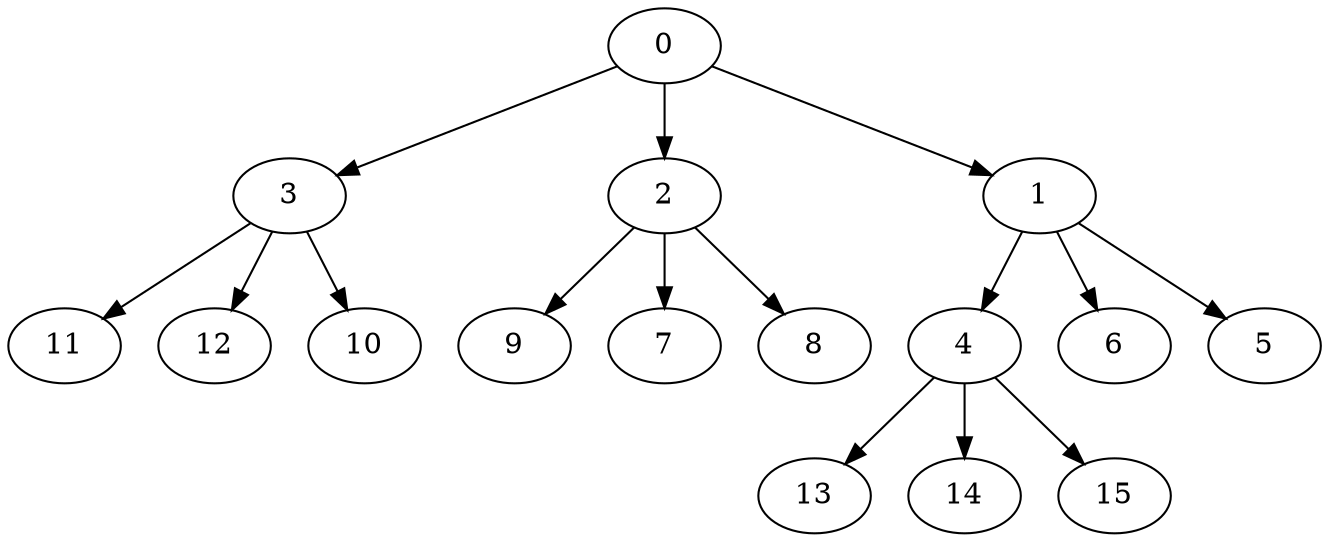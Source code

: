 digraph "OutTree-Balanced-MaxBf-3_Nodes_16_CCR_1.02_WeightType_Random" {
	graph ["Duplicate states"=0,
		GraphType=OutTree,
		"Max states in OPEN"=0,
		Modes="120000ms; topo-ordered tasks, ; Pruning: task equivalence, fixed order ready list, ; F-value: ; Optimisation: best schedule length (\
SL) optimisation on equal, ",
		NumberOfTasks=16,
		"Pruned using list schedule length"=9896,
		"States removed from OPEN"=0,
		TargetSystem="Homogeneous-2",
		"Time to schedule (ms)"=319,
		"Total idle time"=14,
		"Total schedule length"=57,
		"Total sequential time"=100,
		"Total states created"=23920
	];
	0	["Finish time"=9,
		Processor=0,
		"Start time"=0,
		Weight=9];
	3	["Finish time"=23,
		Processor=1,
		"Start time"=14,
		Weight=9];
	0 -> 3	[Weight=5];
	2	["Finish time"=37,
		Processor=0,
		"Start time"=29,
		Weight=8];
	0 -> 2	[Weight=9];
	1	["Finish time"=12,
		Processor=0,
		"Start time"=9,
		Weight=3];
	0 -> 1	[Weight=6];
	11	["Finish time"=57,
		Processor=0,
		"Start time"=47,
		Weight=10];
	3 -> 11	[Weight=10];
	12	["Finish time"=29,
		Processor=1,
		"Start time"=23,
		Weight=6];
	3 -> 12	[Weight=5];
	10	["Finish time"=40,
		Processor=0,
		"Start time"=37,
		Weight=3];
	3 -> 10	[Weight=8];
	9	["Finish time"=57,
		Processor=1,
		"Start time"=48,
		Weight=9];
	2 -> 9	[Weight=10];
	7	["Finish time"=47,
		Processor=0,
		"Start time"=43,
		Weight=4];
	2 -> 7	[Weight=6];
	8	["Finish time"=43,
		Processor=0,
		"Start time"=40,
		Weight=3];
	2 -> 8	[Weight=9];
	4	["Finish time"=21,
		Processor=0,
		"Start time"=15,
		Weight=6];
	1 -> 4	[Weight=4];
	6	["Finish time"=38,
		Processor=1,
		"Start time"=29,
		Weight=9];
	1 -> 6	[Weight=10];
	5	["Finish time"=15,
		Processor=0,
		"Start time"=12,
		Weight=3];
	1 -> 5	[Weight=5];
	13	["Finish time"=48,
		Processor=1,
		"Start time"=38,
		Weight=10];
	4 -> 13	[Weight=3];
	14	["Finish time"=29,
		Processor=0,
		"Start time"=25,
		Weight=4];
	4 -> 14	[Weight=3];
	15	["Finish time"=25,
		Processor=0,
		"Start time"=21,
		Weight=4];
	4 -> 15	[Weight=9];
}
